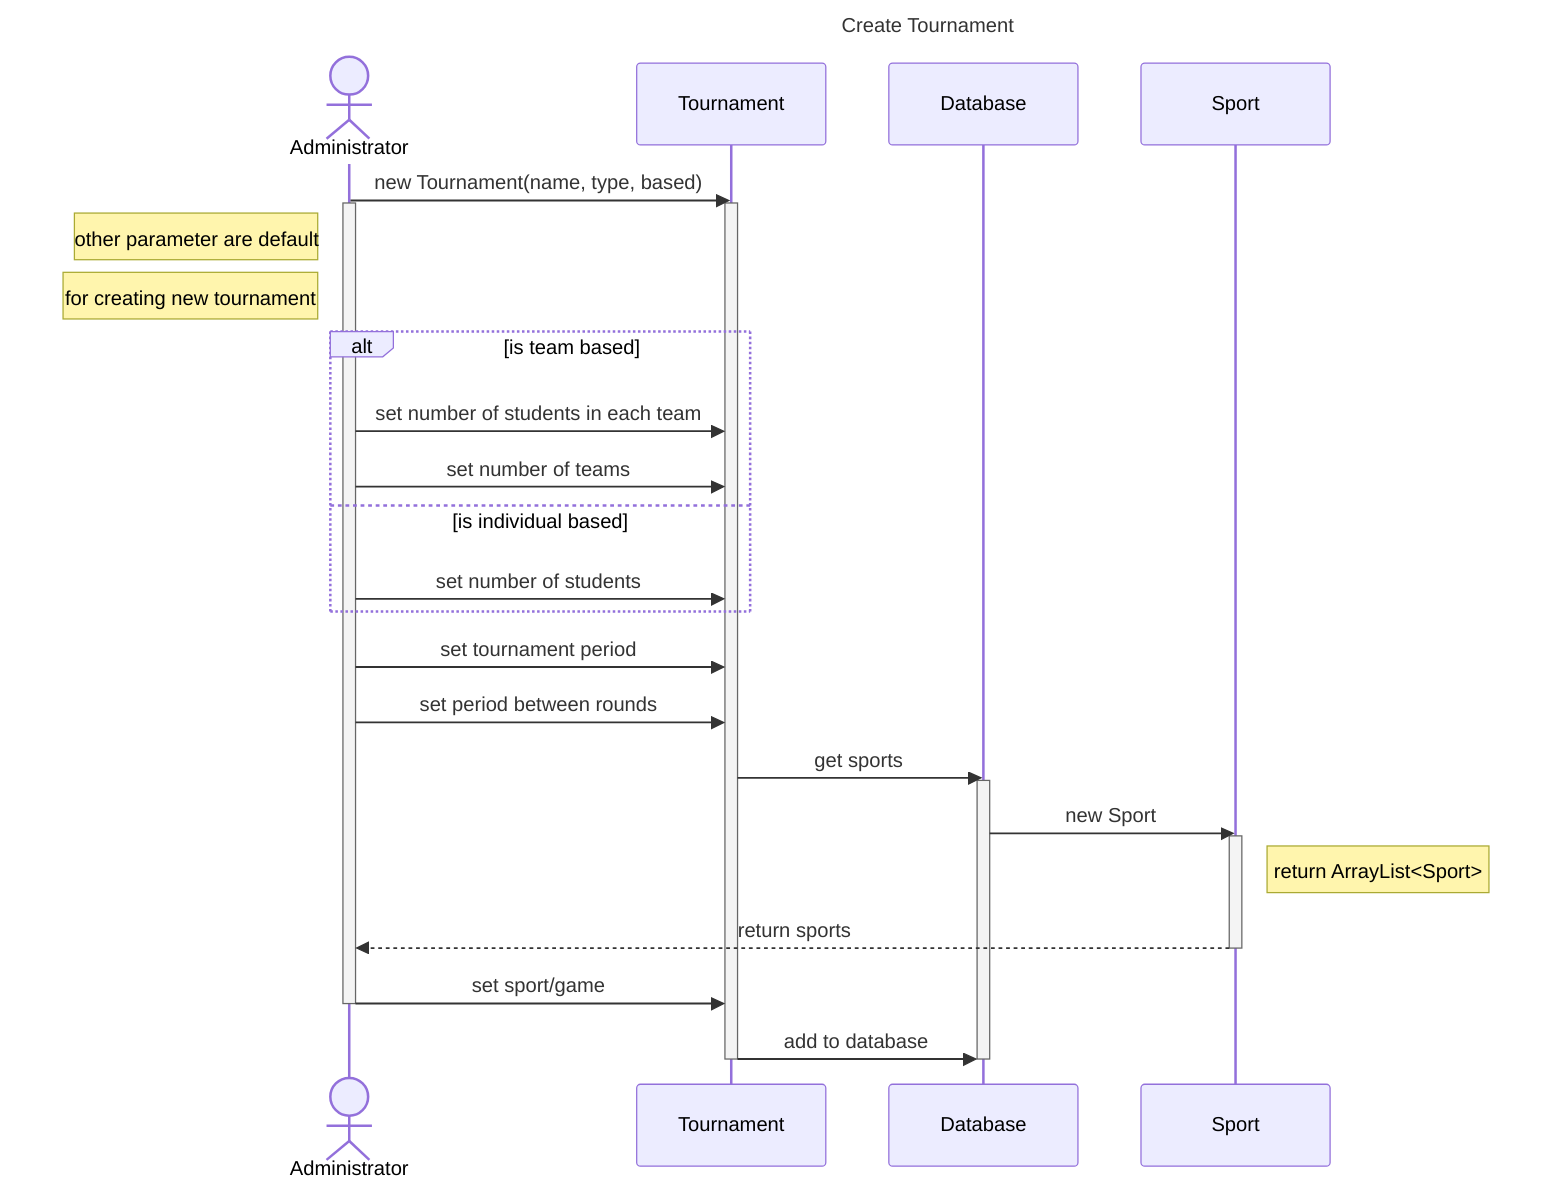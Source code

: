 ---
title: Create Tournament
---
sequenceDiagram
    actor admin as Administrator

    participant tournament as Tournament
    participant database as Database
    participant sport as Sport

    admin ->> tournament: new Tournament(name, type, based)
    activate tournament
    activate admin
    Note left of admin: other parameter are default
    Note left of admin: for creating new tournament

    alt is team based
        admin ->> tournament: set number of students in each team
        admin ->> tournament: set number of teams
    else is individual based
        admin ->> tournament: set number of students
    end

    admin ->> tournament: set tournament period
    admin ->> tournament: set period between rounds

    tournament ->> database: get sports
    activate database
    database ->> sport: new Sport
    activate sport
    Note right of sport: return ArrayList<Sport>
    sport -->> admin: return sports
    deactivate sport

    admin ->> tournament: set sport/game
    deactivate admin

    tournament ->> database: add to database
    deactivate tournament
    deactivate database